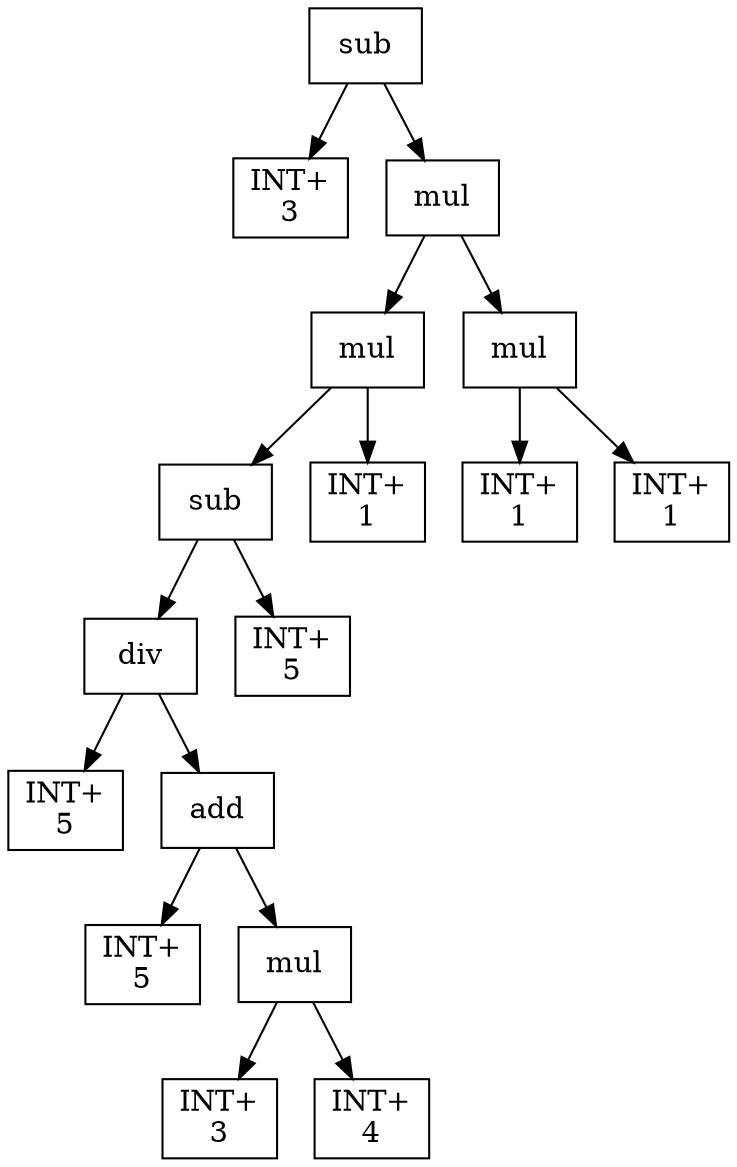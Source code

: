 digraph expr {
  node [shape=box];
  n1 [label="sub"];
  n2 [label="INT+\n3"];
  n3 [label="mul"];
  n4 [label="mul"];
  n5 [label="sub"];
  n6 [label="div"];
  n7 [label="INT+\n5"];
  n8 [label="add"];
  n9 [label="INT+\n5"];
  n10 [label="mul"];
  n11 [label="INT+\n3"];
  n12 [label="INT+\n4"];
  n10 -> n11;
  n10 -> n12;
  n8 -> n9;
  n8 -> n10;
  n6 -> n7;
  n6 -> n8;
  n13 [label="INT+\n5"];
  n5 -> n6;
  n5 -> n13;
  n14 [label="INT+\n1"];
  n4 -> n5;
  n4 -> n14;
  n15 [label="mul"];
  n16 [label="INT+\n1"];
  n17 [label="INT+\n1"];
  n15 -> n16;
  n15 -> n17;
  n3 -> n4;
  n3 -> n15;
  n1 -> n2;
  n1 -> n3;
}